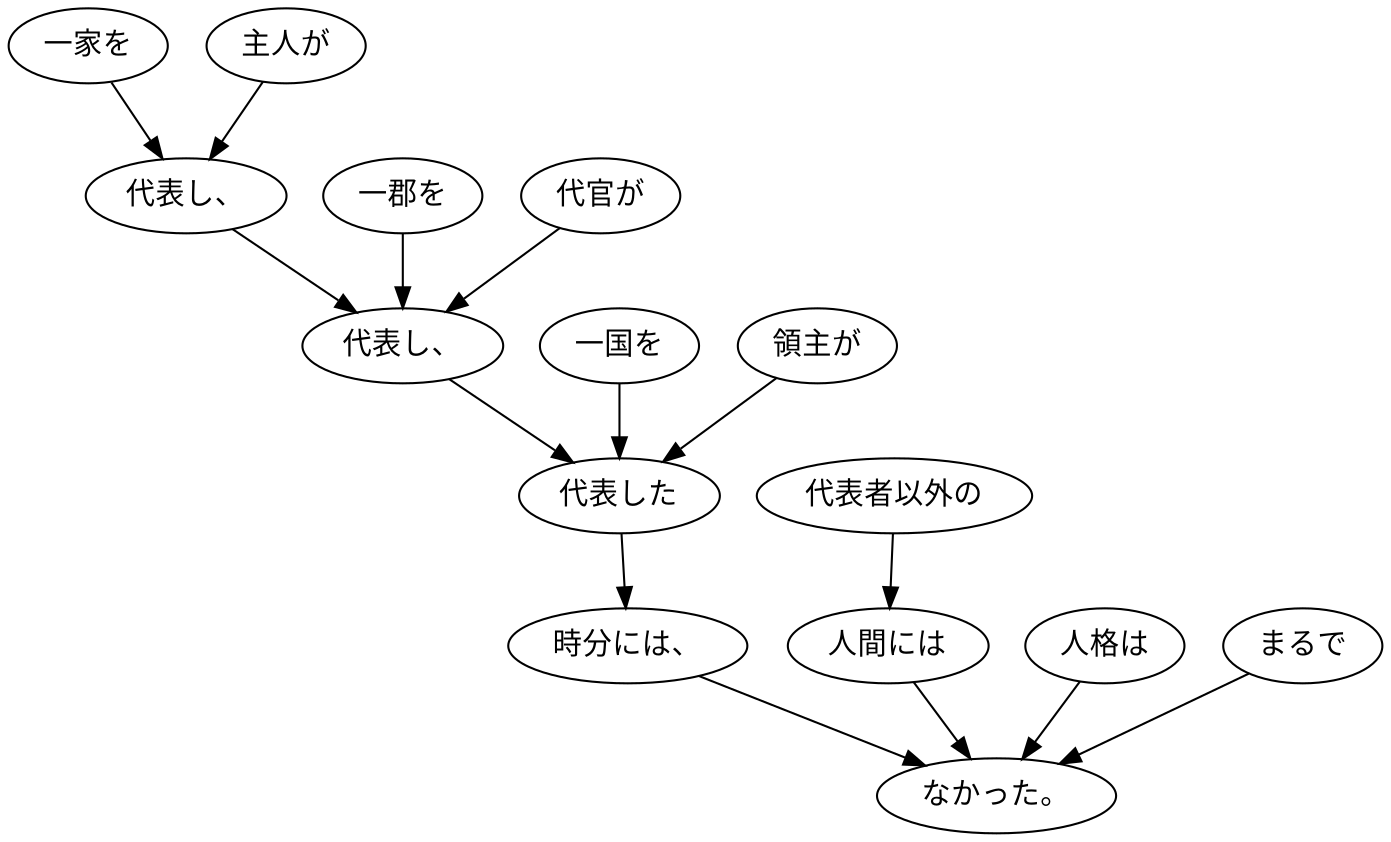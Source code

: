 digraph graph8739 {
	node0 [label="一家を"];
	node1 [label="主人が"];
	node2 [label="代表し、"];
	node3 [label="一郡を"];
	node4 [label="代官が"];
	node5 [label="代表し、"];
	node6 [label="一国を"];
	node7 [label="領主が"];
	node8 [label="代表した"];
	node9 [label="時分には、"];
	node10 [label="代表者以外の"];
	node11 [label="人間には"];
	node12 [label="人格は"];
	node13 [label="まるで"];
	node14 [label="なかった。"];
	node0 -> node2;
	node1 -> node2;
	node2 -> node5;
	node3 -> node5;
	node4 -> node5;
	node5 -> node8;
	node6 -> node8;
	node7 -> node8;
	node8 -> node9;
	node9 -> node14;
	node10 -> node11;
	node11 -> node14;
	node12 -> node14;
	node13 -> node14;
}
